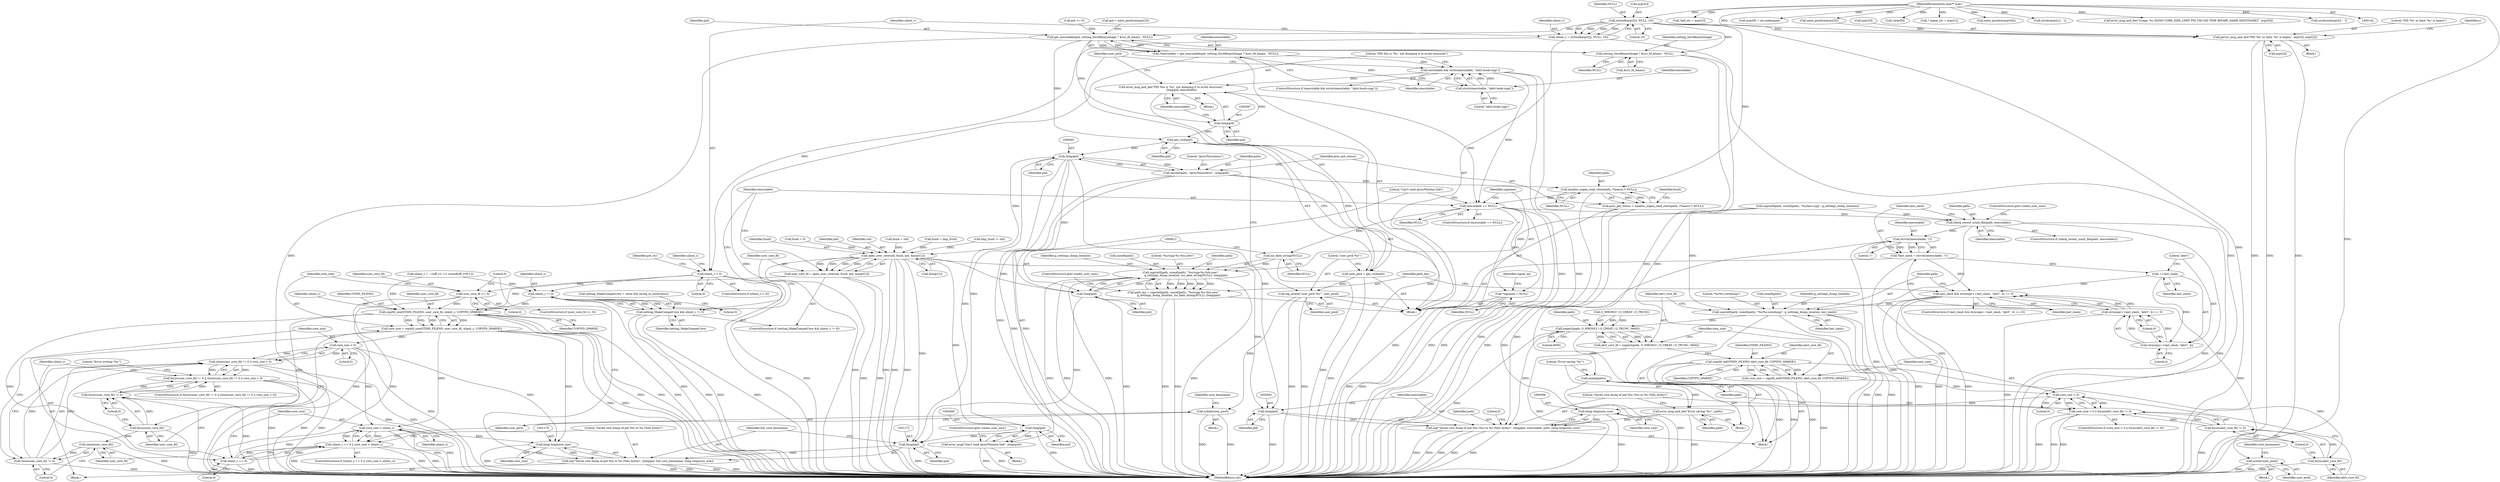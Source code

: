 digraph "0_abrt_17cb66b13997b0159b4253b3f5722db79f476d68@pointer" {
"1000270" [label="(Call,strtoull(argv[2], NULL, 10))"];
"1000144" [label="(MethodParameterIn,char** argv)"];
"1000268" [label="(Call,ulimit_c = strtoull(argv[2], NULL, 10))"];
"1000277" [label="(Call,ulimit_c < 0)"];
"1000439" [label="(Call,ulimit_c != 0)"];
"1000437" [label="(Call,setting_MakeCompatCore && ulimit_c != 0)"];
"1001125" [label="(Call,copyfd_size(STDIN_FILENO, user_core_fd, ulimit_c, COPYFD_SPARSE))"];
"1001123" [label="(Call,core_size = copyfd_size(STDIN_FILENO, user_core_fd, ulimit_c, COPYFD_SPARSE))"];
"1001141" [label="(Call,core_size < 0)"];
"1001136" [label="(Call,close(user_core_fd) != 0 || core_size < 0)"];
"1001131" [label="(Call,fsync(user_core_fd) != 0 || close(user_core_fd) != 0 || core_size < 0)"];
"1001159" [label="(Call,core_size > ulimit_c)"];
"1001155" [label="(Call,ulimit_c == 0 || core_size > ulimit_c)"];
"1001175" [label="(Call,(long long)core_size)"];
"1001169" [label="(Call,log(\"Saved core dump of pid %lu to %s (%llu bytes)\", (long)pid, full_core_basename, (long long)core_size))"];
"1001133" [label="(Call,fsync(user_core_fd))"];
"1001132" [label="(Call,fsync(user_core_fd) != 0)"];
"1001138" [label="(Call,close(user_core_fd))"];
"1001137" [label="(Call,close(user_core_fd) != 0)"];
"1001156" [label="(Call,ulimit_c == 0)"];
"1000321" [label="(Call,perror_msg_and_die(\"PID '%s' or limit '%s' is bogus\", argv[3], argv[2]))"];
"1000370" [label="(Call,get_executable(pid, setting_SaveBinaryImage ? &src_fd_binary : NULL))"];
"1000368" [label="(Call,*executable = get_executable(pid, setting_SaveBinaryImage ? &src_fd_binary : NULL))"];
"1000378" [label="(Call,executable && strstr(executable, \"/abrt-hook-ccpp\"))"];
"1000384" [label="(Call,error_msg_and_die(\"PID %lu is '%s', not dumping it to avoid recursion\",\n                        (long)pid, executable))"];
"1000453" [label="(Call,executable == NULL)"];
"1000464" [label="(Call,*signame = NULL)"];
"1000526" [label="(Call,check_recent_crash_file(path, executable))"];
"1000534" [label="(Call,strrchr(executable, '/'))"];
"1000532" [label="(Call,*last_slash = strrchr(executable, '/'))"];
"1000538" [label="(Call,last_slash && strncmp(++last_slash, \"abrt\", 4) == 0)"];
"1000548" [label="(Call,snprintf(path, sizeof(path), \"%s/%s-coredump\", g_settings_dump_location, last_slash))"];
"1000558" [label="(Call,xopen3(path, O_WRONLY | O_CREAT | O_TRUNC, 0600))"];
"1000556" [label="(Call,abrt_core_fd = xopen3(path, O_WRONLY | O_CREAT | O_TRUNC, 0600))"];
"1000569" [label="(Call,copyfd_eof(STDIN_FILENO, abrt_core_fd, COPYFD_SPARSE))"];
"1000567" [label="(Call,core_size = copyfd_eof(STDIN_FILENO, abrt_core_fd, COPYFD_SPARSE))"];
"1000575" [label="(Call,core_size < 0)"];
"1000574" [label="(Call,core_size < 0 || fsync(abrt_core_fd) != 0)"];
"1000595" [label="(Call,(long long)core_size)"];
"1000588" [label="(Call,log(\"Saved core dump of pid %lu (%s) to %s (%llu bytes)\", (long)pid, executable, path, (long long)core_size))"];
"1000579" [label="(Call,fsync(abrt_core_fd))"];
"1000578" [label="(Call,fsync(abrt_core_fd) != 0)"];
"1000583" [label="(Call,unlink(path))"];
"1000585" [label="(Call,error_msg_and_die(\"Error saving '%s'\", path))"];
"1000542" [label="(Call,++last_slash)"];
"1000541" [label="(Call,strncmp(++last_slash, \"abrt\", 4))"];
"1000540" [label="(Call,strncmp(++last_slash, \"abrt\", 4) == 0)"];
"1000609" [label="(Call,iso_date_string(NULL))"];
"1000603" [label="(Call,snprintf(path, sizeof(path), \"%s/ccpp-%s-%lu.new\",\n            g_settings_dump_location, iso_date_string(NULL), (long)pid))"];
"1000601" [label="(Call,path_len = snprintf(path, sizeof(path), \"%s/ccpp-%s-%lu.new\",\n            g_settings_dump_location, iso_date_string(NULL), (long)pid))"];
"1000380" [label="(Call,strstr(executable, \"/abrt-hook-ccpp\"))"];
"1000386" [label="(Call,(long)pid)"];
"1000392" [label="(Call,get_cwd(pid))"];
"1000390" [label="(Call,user_pwd = get_cwd(pid))"];
"1000394" [label="(Call,log_notice(\"user_pwd:'%s'\", user_pwd))"];
"1001148" [label="(Call,xchdir(user_pwd))"];
"1001163" [label="(Call,xchdir(user_pwd))"];
"1000400" [label="(Call,(long)pid)"];
"1000397" [label="(Call,sprintf(path, \"/proc/%lu/status\", (long)pid))"];
"1000405" [label="(Call,xmalloc_xopen_read_close(path, /*maxsz:*/ NULL))"];
"1000403" [label="(Call,proc_pid_status = xmalloc_xopen_read_close(path, /*maxsz:*/ NULL))"];
"1000444" [label="(Call,open_user_core(uid, fsuid, pid, &argv[1]))"];
"1000442" [label="(Call,user_core_fd = open_user_core(uid, fsuid, pid, &argv[1]))"];
"1001118" [label="(Call,user_core_fd >= 0)"];
"1000459" [label="(Call,(long)pid)"];
"1000457" [label="(Call,error_msg(\"Can't read /proc/%lu/exe link\", (long)pid))"];
"1001171" [label="(Call,(long)pid)"];
"1000590" [label="(Call,(long)pid)"];
"1000611" [label="(Call,(long)pid)"];
"1000372" [label="(Call,setting_SaveBinaryImage ? &src_fd_binary : NULL)"];
"1000519" [label="(Call,snprintf(path, sizeof(path), \"%s/last-ccpp\", g_settings_dump_location))"];
"1000326" [label="(Call,argv[2])"];
"1000382" [label="(Literal,\"/abrt-hook-ccpp\")"];
"1001159" [label="(Call,core_size > ulimit_c)"];
"1000274" [label="(Identifier,NULL)"];
"1000453" [label="(Call,executable == NULL)"];
"1000391" [label="(Identifier,user_pwd)"];
"1001158" [label="(Literal,0)"];
"1000464" [label="(Call,*signame = NULL)"];
"1001124" [label="(Identifier,core_size)"];
"1001142" [label="(Identifier,core_size)"];
"1000547" [label="(Block,)"];
"1000533" [label="(Identifier,last_slash)"];
"1000371" [label="(Identifier,pid)"];
"1000295" [label="(Call,*pid_str = argv[3])"];
"1001125" [label="(Call,copyfd_size(STDIN_FILENO, user_core_fd, ulimit_c, COPYFD_SPARSE))"];
"1000595" [label="(Call,(long long)core_size)"];
"1000402" [label="(Identifier,pid)"];
"1000590" [label="(Call,(long)pid)"];
"1000526" [label="(Call,check_recent_crash_file(path, executable))"];
"1000528" [label="(Identifier,executable)"];
"1000582" [label="(Block,)"];
"1000376" [label="(Identifier,NULL)"];
"1000573" [label="(ControlStructure,if (core_size < 0 || fsync(abrt_core_fd) != 0))"];
"1001129" [label="(Identifier,COPYFD_SPARSE)"];
"1001170" [label="(Literal,\"Saved core dump of pid %lu to %s (%llu bytes)\")"];
"1000568" [label="(Identifier,core_size)"];
"1001120" [label="(Literal,0)"];
"1000383" [label="(Block,)"];
"1000577" [label="(Literal,0)"];
"1000377" [label="(ControlStructure,if (executable && strstr(executable, \"/abrt-hook-ccpp\")))"];
"1001164" [label="(Identifier,user_pwd)"];
"1001162" [label="(Block,)"];
"1000532" [label="(Call,*last_slash = strrchr(executable, '/'))"];
"1000586" [label="(Literal,\"Error saving '%s'\")"];
"1000594" [label="(Identifier,path)"];
"1001174" [label="(Identifier,full_core_basename)"];
"1000403" [label="(Call,proc_pid_status = xmalloc_xopen_read_close(path, /*maxsz:*/ NULL))"];
"1001131" [label="(Call,fsync(user_core_fd) != 0 || close(user_core_fd) != 0 || core_size < 0)"];
"1001169" [label="(Call,log(\"Saved core dump of pid %lu to %s (%llu bytes)\", (long)pid, full_core_basename, (long long)core_size))"];
"1000271" [label="(Call,argv[2])"];
"1000601" [label="(Call,path_len = snprintf(path, sizeof(path), \"%s/ccpp-%s-%lu.new\",\n            g_settings_dump_location, iso_date_string(NULL), (long)pid))"];
"1000444" [label="(Call,open_user_core(uid, fsuid, pid, &argv[1]))"];
"1000436" [label="(ControlStructure,if (setting_MakeCompatCore && ulimit_c != 0))"];
"1000608" [label="(Identifier,g_settings_dump_location)"];
"1001179" [label="(Literal,0)"];
"1000615" [label="(ControlStructure,goto create_user_core;)"];
"1000433" [label="(Call,fsuid = tmp_fsuid)"];
"1001149" [label="(Identifier,user_pwd)"];
"1000542" [label="(Call,++last_slash)"];
"1001130" [label="(ControlStructure,if (fsync(user_core_fd) != 0 || close(user_core_fd) != 0 || core_size < 0))"];
"1001180" [label="(MethodReturn,int)"];
"1000466" [label="(Identifier,NULL)"];
"1001141" [label="(Call,core_size < 0)"];
"1000437" [label="(Call,setting_MakeCompatCore && ulimit_c != 0)"];
"1000277" [label="(Call,ulimit_c < 0)"];
"1001118" [label="(Call,user_core_fd >= 0)"];
"1001138" [label="(Call,close(user_core_fd))"];
"1000530" [label="(ControlStructure,goto create_user_core;)"];
"1000605" [label="(Call,sizeof(path))"];
"1001175" [label="(Call,(long long)core_size)"];
"1000455" [label="(Identifier,NULL)"];
"1000611" [label="(Call,(long)pid)"];
"1000454" [label="(Identifier,executable)"];
"1000583" [label="(Call,unlink(path))"];
"1000405" [label="(Call,xmalloc_xopen_read_close(path, /*maxsz:*/ NULL))"];
"1000461" [label="(Identifier,pid)"];
"1000421" [label="(Call,tmp_fsuid != uid)"];
"1000587" [label="(Identifier,path)"];
"1000144" [label="(MethodParameterIn,char** argv)"];
"1000565" [label="(Literal,0600)"];
"1000275" [label="(Literal,10)"];
"1001137" [label="(Call,close(user_core_fd) != 0)"];
"1000354" [label="(Call,argv[8] = uts.nodename)"];
"1000569" [label="(Call,copyfd_eof(STDIN_FILENO, abrt_core_fd, COPYFD_SPARSE))"];
"1000597" [label="(Identifier,core_size)"];
"1001163" [label="(Call,xchdir(user_pwd))"];
"1000603" [label="(Call,snprintf(path, sizeof(path), \"%s/ccpp-%s-%lu.new\",\n            g_settings_dump_location, iso_date_string(NULL), (long)pid))"];
"1001146" [label="(Literal,\"Error writing '%s'\")"];
"1000323" [label="(Call,argv[3])"];
"1001173" [label="(Identifier,pid)"];
"1000346" [label="(Call,!argv[8])"];
"1000536" [label="(Literal,'/')"];
"1000541" [label="(Call,strncmp(++last_slash, \"abrt\", 4))"];
"1000322" [label="(Literal,\"PID '%s' or limit '%s' is bogus\")"];
"1000389" [label="(Identifier,executable)"];
"1000575" [label="(Call,core_size < 0)"];
"1000370" [label="(Call,get_executable(pid, setting_SaveBinaryImage ? &src_fd_binary : NULL))"];
"1000581" [label="(Literal,0)"];
"1000459" [label="(Call,(long)pid)"];
"1000550" [label="(Call,sizeof(path))"];
"1000546" [label="(Literal,0)"];
"1000607" [label="(Literal,\"%s/ccpp-%s-%lu.new\")"];
"1001119" [label="(Identifier,user_core_fd)"];
"1000535" [label="(Identifier,executable)"];
"1001132" [label="(Call,fsync(user_core_fd) != 0)"];
"1001121" [label="(Block,)"];
"1000593" [label="(Identifier,executable)"];
"1000393" [label="(Identifier,pid)"];
"1000613" [label="(Identifier,pid)"];
"1000589" [label="(Literal,\"Saved core dump of pid %lu (%s) to %s (%llu bytes)\")"];
"1001166" [label="(Identifier,core_basename)"];
"1000386" [label="(Call,(long)pid)"];
"1000373" [label="(Identifier,setting_SaveBinaryImage)"];
"1001127" [label="(Identifier,user_core_fd)"];
"1000438" [label="(Identifier,setting_MakeCompatCore)"];
"1000448" [label="(Call,&argv[1])"];
"1000446" [label="(Identifier,fsuid)"];
"1000559" [label="(Identifier,path)"];
"1000268" [label="(Call,ulimit_c = strtoull(argv[2], NULL, 10))"];
"1000571" [label="(Identifier,abrt_core_fd)"];
"1000385" [label="(Literal,\"PID %lu is '%s', not dumping it to avoid recursion\")"];
"1000580" [label="(Identifier,abrt_core_fd)"];
"1000439" [label="(Call,ulimit_c != 0)"];
"1000443" [label="(Identifier,user_core_fd)"];
"1000395" [label="(Literal,\"user_pwd:'%s'\")"];
"1000279" [label="(Literal,0)"];
"1000368" [label="(Call,*executable = get_executable(pid, setting_SaveBinaryImage ? &src_fd_binary : NULL))"];
"1000392" [label="(Call,get_cwd(pid))"];
"1000332" [label="(Identifier,s)"];
"1000537" [label="(ControlStructure,if (last_slash && strncmp(++last_slash, \"abrt\", 4) == 0))"];
"1000579" [label="(Call,fsync(abrt_core_fd))"];
"1000425" [label="(Call,fsuid = 0)"];
"1001128" [label="(Identifier,ulimit_c)"];
"1000599" [label="(Literal,0)"];
"1000270" [label="(Call,strtoull(argv[2], NULL, 10))"];
"1001139" [label="(Identifier,user_core_fd)"];
"1000380" [label="(Call,strstr(executable, \"/abrt-hook-ccpp\"))"];
"1000588" [label="(Call,log(\"Saved core dump of pid %lu (%s) to %s (%llu bytes)\", (long)pid, executable, path, (long long)core_size))"];
"1000570" [label="(Identifier,STDIN_FILENO)"];
"1000578" [label="(Call,fsync(abrt_core_fd) != 0)"];
"1000585" [label="(Call,error_msg_and_die(\"Error saving '%s'\", path))"];
"1001136" [label="(Call,close(user_core_fd) != 0 || core_size < 0)"];
"1000396" [label="(Identifier,user_pwd)"];
"1000276" [label="(ControlStructure,if (ulimit_c < 0))"];
"1000379" [label="(Identifier,executable)"];
"1000407" [label="(Identifier,NULL)"];
"1000320" [label="(Block,)"];
"1000548" [label="(Call,snprintf(path, sizeof(path), \"%s/%s-coredump\", g_settings_dump_location, last_slash))"];
"1000257" [label="(Call,* signal_str = argv[1])"];
"1001134" [label="(Identifier,user_core_fd)"];
"1000457" [label="(Call,error_msg(\"Can't read /proc/%lu/exe link\", (long)pid))"];
"1000406" [label="(Identifier,path)"];
"1001148" [label="(Call,xchdir(user_pwd))"];
"1000400" [label="(Call,(long)pid)"];
"1001171" [label="(Call,(long)pid)"];
"1000310" [label="(Call,xatoi_positive(argv[4]))"];
"1001160" [label="(Identifier,core_size)"];
"1000317" [label="(Call,pid <= 0)"];
"1000442" [label="(Call,user_core_fd = open_user_core(uid, fsuid, pid, &argv[1]))"];
"1000576" [label="(Identifier,core_size)"];
"1000609" [label="(Call,iso_date_string(NULL))"];
"1000177" [label="(Call,strchr(argv[1], ' '))"];
"1000574" [label="(Call,core_size < 0 || fsync(abrt_core_fd) != 0)"];
"1000296" [label="(Identifier,pid_str)"];
"1000584" [label="(Identifier,path)"];
"1000397" [label="(Call,sprintf(path, \"/proc/%lu/status\", (long)pid))"];
"1000171" [label="(Call,error_msg_and_die(\"Usage: %s SIGNO CORE_SIZE_LIMIT PID UID GID TIME BINARY_NAME [HOSTNAME]\", argv[0]))"];
"1000462" [label="(ControlStructure,goto create_user_core;)"];
"1000549" [label="(Identifier,path)"];
"1001133" [label="(Call,fsync(user_core_fd))"];
"1000468" [label="(Identifier,signal_no)"];
"1000399" [label="(Literal,\"/proc/%lu/status\")"];
"1001161" [label="(Identifier,ulimit_c)"];
"1000452" [label="(ControlStructure,if (executable == NULL))"];
"1000556" [label="(Call,abrt_core_fd = xopen3(path, O_WRONLY | O_CREAT | O_TRUNC, 0600))"];
"1001155" [label="(Call,ulimit_c == 0 || core_size > ulimit_c)"];
"1001177" [label="(Identifier,core_size)"];
"1001144" [label="(Block,)"];
"1001140" [label="(Literal,0)"];
"1000456" [label="(Block,)"];
"1000558" [label="(Call,xopen3(path, O_WRONLY | O_CREAT | O_TRUNC, 0600))"];
"1001154" [label="(ControlStructure,if (ulimit_c == 0 || core_size > ulimit_c))"];
"1000539" [label="(Identifier,last_slash)"];
"1000394" [label="(Call,log_notice(\"user_pwd:'%s'\", user_pwd))"];
"1000410" [label="(Identifier,fsuid)"];
"1000145" [label="(Block,)"];
"1000465" [label="(Identifier,signame)"];
"1001135" [label="(Literal,0)"];
"1000223" [label="(Call,setting_MakeCompatCore = value && string_to_bool(value))"];
"1000303" [label="(Call,xatoi_positive(argv[3]))"];
"1000278" [label="(Identifier,ulimit_c)"];
"1000602" [label="(Identifier,path_len)"];
"1001156" [label="(Call,ulimit_c == 0)"];
"1000557" [label="(Identifier,abrt_core_fd)"];
"1000545" [label="(Literal,4)"];
"1000525" [label="(ControlStructure,if (check_recent_crash_file(path, executable)))"];
"1000554" [label="(Identifier,last_slash)"];
"1000604" [label="(Identifier,path)"];
"1000196" [label="(Call,strchrnul(argv[i], ' '))"];
"1000447" [label="(Identifier,pid)"];
"1000560" [label="(Call,O_WRONLY | O_CREAT | O_TRUNC)"];
"1001117" [label="(ControlStructure,if (user_core_fd >= 0))"];
"1000369" [label="(Identifier,executable)"];
"1000440" [label="(Identifier,ulimit_c)"];
"1000534" [label="(Call,strrchr(executable, '/'))"];
"1000527" [label="(Identifier,path)"];
"1000553" [label="(Identifier,g_settings_dump_location)"];
"1000388" [label="(Identifier,pid)"];
"1000552" [label="(Literal,\"%s/%s-coredump\")"];
"1001143" [label="(Literal,0)"];
"1000441" [label="(Literal,0)"];
"1000281" [label="(Call,ulimit_c = ~((off_t)1 << (sizeof(off_t)*8-1)))"];
"1000301" [label="(Call,pid = xatoi_positive(argv[3]))"];
"1000390" [label="(Call,user_pwd = get_cwd(pid))"];
"1000540" [label="(Call,strncmp(++last_slash, \"abrt\", 4) == 0)"];
"1000398" [label="(Identifier,path)"];
"1000269" [label="(Identifier,ulimit_c)"];
"1000610" [label="(Identifier,NULL)"];
"1000282" [label="(Identifier,ulimit_c)"];
"1001151" [label="(Identifier,core_basename)"];
"1000544" [label="(Literal,\"abrt\")"];
"1000592" [label="(Identifier,pid)"];
"1000378" [label="(Call,executable && strstr(executable, \"/abrt-hook-ccpp\"))"];
"1000372" [label="(Call,setting_SaveBinaryImage ? &src_fd_binary : NULL)"];
"1000458" [label="(Literal,\"Can't read /proc/%lu/exe link\")"];
"1000538" [label="(Call,last_slash && strncmp(++last_slash, \"abrt\", 4) == 0)"];
"1000543" [label="(Identifier,last_slash)"];
"1000321" [label="(Call,perror_msg_and_die(\"PID '%s' or limit '%s' is bogus\", argv[3], argv[2]))"];
"1000381" [label="(Identifier,executable)"];
"1000384" [label="(Call,error_msg_and_die(\"PID %lu is '%s', not dumping it to avoid recursion\",\n                        (long)pid, executable))"];
"1000404" [label="(Identifier,proc_pid_status)"];
"1000445" [label="(Identifier,uid)"];
"1000572" [label="(Identifier,COPYFD_SPARSE)"];
"1000567" [label="(Call,core_size = copyfd_eof(STDIN_FILENO, abrt_core_fd, COPYFD_SPARSE))"];
"1001123" [label="(Call,core_size = copyfd_size(STDIN_FILENO, user_core_fd, ulimit_c, COPYFD_SPARSE))"];
"1001157" [label="(Identifier,ulimit_c)"];
"1001126" [label="(Identifier,STDIN_FILENO)"];
"1000409" [label="(Call,fsuid = uid)"];
"1000374" [label="(Call,&src_fd_binary)"];
"1000270" -> "1000268"  [label="AST: "];
"1000270" -> "1000275"  [label="CFG: "];
"1000271" -> "1000270"  [label="AST: "];
"1000274" -> "1000270"  [label="AST: "];
"1000275" -> "1000270"  [label="AST: "];
"1000268" -> "1000270"  [label="CFG: "];
"1000270" -> "1001180"  [label="DDG: "];
"1000270" -> "1000268"  [label="DDG: "];
"1000270" -> "1000268"  [label="DDG: "];
"1000270" -> "1000268"  [label="DDG: "];
"1000144" -> "1000270"  [label="DDG: "];
"1000270" -> "1000321"  [label="DDG: "];
"1000270" -> "1000370"  [label="DDG: "];
"1000270" -> "1000372"  [label="DDG: "];
"1000270" -> "1000405"  [label="DDG: "];
"1000144" -> "1000142"  [label="AST: "];
"1000144" -> "1001180"  [label="DDG: "];
"1000144" -> "1000171"  [label="DDG: "];
"1000144" -> "1000177"  [label="DDG: "];
"1000144" -> "1000196"  [label="DDG: "];
"1000144" -> "1000257"  [label="DDG: "];
"1000144" -> "1000295"  [label="DDG: "];
"1000144" -> "1000303"  [label="DDG: "];
"1000144" -> "1000310"  [label="DDG: "];
"1000144" -> "1000321"  [label="DDG: "];
"1000144" -> "1000346"  [label="DDG: "];
"1000144" -> "1000354"  [label="DDG: "];
"1000268" -> "1000145"  [label="AST: "];
"1000269" -> "1000268"  [label="AST: "];
"1000278" -> "1000268"  [label="CFG: "];
"1000268" -> "1001180"  [label="DDG: "];
"1000268" -> "1000277"  [label="DDG: "];
"1000277" -> "1000276"  [label="AST: "];
"1000277" -> "1000279"  [label="CFG: "];
"1000278" -> "1000277"  [label="AST: "];
"1000279" -> "1000277"  [label="AST: "];
"1000282" -> "1000277"  [label="CFG: "];
"1000296" -> "1000277"  [label="CFG: "];
"1000277" -> "1001180"  [label="DDG: "];
"1000277" -> "1001180"  [label="DDG: "];
"1000277" -> "1000439"  [label="DDG: "];
"1000277" -> "1001125"  [label="DDG: "];
"1000439" -> "1000437"  [label="AST: "];
"1000439" -> "1000441"  [label="CFG: "];
"1000440" -> "1000439"  [label="AST: "];
"1000441" -> "1000439"  [label="AST: "];
"1000437" -> "1000439"  [label="CFG: "];
"1000439" -> "1001180"  [label="DDG: "];
"1000439" -> "1000437"  [label="DDG: "];
"1000439" -> "1000437"  [label="DDG: "];
"1000281" -> "1000439"  [label="DDG: "];
"1000439" -> "1001125"  [label="DDG: "];
"1000437" -> "1000436"  [label="AST: "];
"1000437" -> "1000438"  [label="CFG: "];
"1000438" -> "1000437"  [label="AST: "];
"1000443" -> "1000437"  [label="CFG: "];
"1000454" -> "1000437"  [label="CFG: "];
"1000437" -> "1001180"  [label="DDG: "];
"1000437" -> "1001180"  [label="DDG: "];
"1000437" -> "1001180"  [label="DDG: "];
"1000223" -> "1000437"  [label="DDG: "];
"1001125" -> "1001123"  [label="AST: "];
"1001125" -> "1001129"  [label="CFG: "];
"1001126" -> "1001125"  [label="AST: "];
"1001127" -> "1001125"  [label="AST: "];
"1001128" -> "1001125"  [label="AST: "];
"1001129" -> "1001125"  [label="AST: "];
"1001123" -> "1001125"  [label="CFG: "];
"1001125" -> "1001180"  [label="DDG: "];
"1001125" -> "1001180"  [label="DDG: "];
"1001125" -> "1001180"  [label="DDG: "];
"1001125" -> "1001123"  [label="DDG: "];
"1001125" -> "1001123"  [label="DDG: "];
"1001125" -> "1001123"  [label="DDG: "];
"1001125" -> "1001123"  [label="DDG: "];
"1001118" -> "1001125"  [label="DDG: "];
"1000281" -> "1001125"  [label="DDG: "];
"1001125" -> "1001133"  [label="DDG: "];
"1001125" -> "1001156"  [label="DDG: "];
"1001123" -> "1001121"  [label="AST: "];
"1001124" -> "1001123"  [label="AST: "];
"1001134" -> "1001123"  [label="CFG: "];
"1001123" -> "1001180"  [label="DDG: "];
"1001123" -> "1001180"  [label="DDG: "];
"1001123" -> "1001141"  [label="DDG: "];
"1001123" -> "1001159"  [label="DDG: "];
"1001123" -> "1001175"  [label="DDG: "];
"1001141" -> "1001136"  [label="AST: "];
"1001141" -> "1001143"  [label="CFG: "];
"1001142" -> "1001141"  [label="AST: "];
"1001143" -> "1001141"  [label="AST: "];
"1001136" -> "1001141"  [label="CFG: "];
"1001141" -> "1001180"  [label="DDG: "];
"1001141" -> "1001136"  [label="DDG: "];
"1001141" -> "1001136"  [label="DDG: "];
"1001141" -> "1001159"  [label="DDG: "];
"1001141" -> "1001175"  [label="DDG: "];
"1001136" -> "1001131"  [label="AST: "];
"1001136" -> "1001137"  [label="CFG: "];
"1001137" -> "1001136"  [label="AST: "];
"1001131" -> "1001136"  [label="CFG: "];
"1001136" -> "1001180"  [label="DDG: "];
"1001136" -> "1001180"  [label="DDG: "];
"1001136" -> "1001131"  [label="DDG: "];
"1001136" -> "1001131"  [label="DDG: "];
"1001137" -> "1001136"  [label="DDG: "];
"1001137" -> "1001136"  [label="DDG: "];
"1001131" -> "1001130"  [label="AST: "];
"1001131" -> "1001132"  [label="CFG: "];
"1001132" -> "1001131"  [label="AST: "];
"1001146" -> "1001131"  [label="CFG: "];
"1001157" -> "1001131"  [label="CFG: "];
"1001131" -> "1001180"  [label="DDG: "];
"1001131" -> "1001180"  [label="DDG: "];
"1001131" -> "1001180"  [label="DDG: "];
"1001132" -> "1001131"  [label="DDG: "];
"1001132" -> "1001131"  [label="DDG: "];
"1001159" -> "1001155"  [label="AST: "];
"1001159" -> "1001161"  [label="CFG: "];
"1001160" -> "1001159"  [label="AST: "];
"1001161" -> "1001159"  [label="AST: "];
"1001155" -> "1001159"  [label="CFG: "];
"1001159" -> "1001180"  [label="DDG: "];
"1001159" -> "1001180"  [label="DDG: "];
"1001159" -> "1001155"  [label="DDG: "];
"1001159" -> "1001155"  [label="DDG: "];
"1001156" -> "1001159"  [label="DDG: "];
"1001159" -> "1001175"  [label="DDG: "];
"1001155" -> "1001154"  [label="AST: "];
"1001155" -> "1001156"  [label="CFG: "];
"1001156" -> "1001155"  [label="AST: "];
"1001164" -> "1001155"  [label="CFG: "];
"1001170" -> "1001155"  [label="CFG: "];
"1001155" -> "1001180"  [label="DDG: "];
"1001155" -> "1001180"  [label="DDG: "];
"1001155" -> "1001180"  [label="DDG: "];
"1001156" -> "1001155"  [label="DDG: "];
"1001156" -> "1001155"  [label="DDG: "];
"1001175" -> "1001169"  [label="AST: "];
"1001175" -> "1001177"  [label="CFG: "];
"1001176" -> "1001175"  [label="AST: "];
"1001177" -> "1001175"  [label="AST: "];
"1001169" -> "1001175"  [label="CFG: "];
"1001175" -> "1001180"  [label="DDG: "];
"1001175" -> "1001169"  [label="DDG: "];
"1001169" -> "1001121"  [label="AST: "];
"1001170" -> "1001169"  [label="AST: "];
"1001171" -> "1001169"  [label="AST: "];
"1001174" -> "1001169"  [label="AST: "];
"1001179" -> "1001169"  [label="CFG: "];
"1001169" -> "1001180"  [label="DDG: "];
"1001169" -> "1001180"  [label="DDG: "];
"1001169" -> "1001180"  [label="DDG: "];
"1001169" -> "1001180"  [label="DDG: "];
"1001171" -> "1001169"  [label="DDG: "];
"1001133" -> "1001132"  [label="AST: "];
"1001133" -> "1001134"  [label="CFG: "];
"1001134" -> "1001133"  [label="AST: "];
"1001135" -> "1001133"  [label="CFG: "];
"1001133" -> "1001180"  [label="DDG: "];
"1001133" -> "1001132"  [label="DDG: "];
"1001133" -> "1001138"  [label="DDG: "];
"1001132" -> "1001135"  [label="CFG: "];
"1001135" -> "1001132"  [label="AST: "];
"1001139" -> "1001132"  [label="CFG: "];
"1001132" -> "1001180"  [label="DDG: "];
"1001138" -> "1001137"  [label="AST: "];
"1001138" -> "1001139"  [label="CFG: "];
"1001139" -> "1001138"  [label="AST: "];
"1001140" -> "1001138"  [label="CFG: "];
"1001138" -> "1001180"  [label="DDG: "];
"1001138" -> "1001137"  [label="DDG: "];
"1001137" -> "1001140"  [label="CFG: "];
"1001140" -> "1001137"  [label="AST: "];
"1001142" -> "1001137"  [label="CFG: "];
"1001137" -> "1001180"  [label="DDG: "];
"1001156" -> "1001158"  [label="CFG: "];
"1001157" -> "1001156"  [label="AST: "];
"1001158" -> "1001156"  [label="AST: "];
"1001160" -> "1001156"  [label="CFG: "];
"1001156" -> "1001180"  [label="DDG: "];
"1000321" -> "1000320"  [label="AST: "];
"1000321" -> "1000326"  [label="CFG: "];
"1000322" -> "1000321"  [label="AST: "];
"1000323" -> "1000321"  [label="AST: "];
"1000326" -> "1000321"  [label="AST: "];
"1000332" -> "1000321"  [label="CFG: "];
"1000321" -> "1001180"  [label="DDG: "];
"1000321" -> "1001180"  [label="DDG: "];
"1000321" -> "1001180"  [label="DDG: "];
"1000303" -> "1000321"  [label="DDG: "];
"1000370" -> "1000368"  [label="AST: "];
"1000370" -> "1000372"  [label="CFG: "];
"1000371" -> "1000370"  [label="AST: "];
"1000372" -> "1000370"  [label="AST: "];
"1000368" -> "1000370"  [label="CFG: "];
"1000370" -> "1001180"  [label="DDG: "];
"1000370" -> "1000368"  [label="DDG: "];
"1000370" -> "1000368"  [label="DDG: "];
"1000317" -> "1000370"  [label="DDG: "];
"1000301" -> "1000370"  [label="DDG: "];
"1000370" -> "1000386"  [label="DDG: "];
"1000370" -> "1000392"  [label="DDG: "];
"1000368" -> "1000145"  [label="AST: "];
"1000369" -> "1000368"  [label="AST: "];
"1000379" -> "1000368"  [label="CFG: "];
"1000368" -> "1001180"  [label="DDG: "];
"1000368" -> "1000378"  [label="DDG: "];
"1000368" -> "1000380"  [label="DDG: "];
"1000378" -> "1000377"  [label="AST: "];
"1000378" -> "1000379"  [label="CFG: "];
"1000378" -> "1000380"  [label="CFG: "];
"1000379" -> "1000378"  [label="AST: "];
"1000380" -> "1000378"  [label="AST: "];
"1000385" -> "1000378"  [label="CFG: "];
"1000391" -> "1000378"  [label="CFG: "];
"1000378" -> "1001180"  [label="DDG: "];
"1000378" -> "1001180"  [label="DDG: "];
"1000380" -> "1000378"  [label="DDG: "];
"1000380" -> "1000378"  [label="DDG: "];
"1000378" -> "1000384"  [label="DDG: "];
"1000378" -> "1000453"  [label="DDG: "];
"1000384" -> "1000383"  [label="AST: "];
"1000384" -> "1000389"  [label="CFG: "];
"1000385" -> "1000384"  [label="AST: "];
"1000386" -> "1000384"  [label="AST: "];
"1000389" -> "1000384"  [label="AST: "];
"1000391" -> "1000384"  [label="CFG: "];
"1000384" -> "1001180"  [label="DDG: "];
"1000386" -> "1000384"  [label="DDG: "];
"1000384" -> "1000453"  [label="DDG: "];
"1000453" -> "1000452"  [label="AST: "];
"1000453" -> "1000455"  [label="CFG: "];
"1000454" -> "1000453"  [label="AST: "];
"1000455" -> "1000453"  [label="AST: "];
"1000458" -> "1000453"  [label="CFG: "];
"1000465" -> "1000453"  [label="CFG: "];
"1000453" -> "1001180"  [label="DDG: "];
"1000453" -> "1001180"  [label="DDG: "];
"1000453" -> "1001180"  [label="DDG: "];
"1000405" -> "1000453"  [label="DDG: "];
"1000453" -> "1000464"  [label="DDG: "];
"1000453" -> "1000526"  [label="DDG: "];
"1000453" -> "1000609"  [label="DDG: "];
"1000464" -> "1000145"  [label="AST: "];
"1000464" -> "1000466"  [label="CFG: "];
"1000465" -> "1000464"  [label="AST: "];
"1000466" -> "1000464"  [label="AST: "];
"1000468" -> "1000464"  [label="CFG: "];
"1000464" -> "1001180"  [label="DDG: "];
"1000464" -> "1001180"  [label="DDG: "];
"1000526" -> "1000525"  [label="AST: "];
"1000526" -> "1000528"  [label="CFG: "];
"1000527" -> "1000526"  [label="AST: "];
"1000528" -> "1000526"  [label="AST: "];
"1000530" -> "1000526"  [label="CFG: "];
"1000533" -> "1000526"  [label="CFG: "];
"1000526" -> "1001180"  [label="DDG: "];
"1000526" -> "1001180"  [label="DDG: "];
"1000526" -> "1001180"  [label="DDG: "];
"1000519" -> "1000526"  [label="DDG: "];
"1000526" -> "1000534"  [label="DDG: "];
"1000534" -> "1000532"  [label="AST: "];
"1000534" -> "1000536"  [label="CFG: "];
"1000535" -> "1000534"  [label="AST: "];
"1000536" -> "1000534"  [label="AST: "];
"1000532" -> "1000534"  [label="CFG: "];
"1000534" -> "1001180"  [label="DDG: "];
"1000534" -> "1000532"  [label="DDG: "];
"1000534" -> "1000532"  [label="DDG: "];
"1000534" -> "1000588"  [label="DDG: "];
"1000532" -> "1000145"  [label="AST: "];
"1000533" -> "1000532"  [label="AST: "];
"1000539" -> "1000532"  [label="CFG: "];
"1000532" -> "1001180"  [label="DDG: "];
"1000532" -> "1000538"  [label="DDG: "];
"1000532" -> "1000542"  [label="DDG: "];
"1000538" -> "1000537"  [label="AST: "];
"1000538" -> "1000539"  [label="CFG: "];
"1000538" -> "1000540"  [label="CFG: "];
"1000539" -> "1000538"  [label="AST: "];
"1000540" -> "1000538"  [label="AST: "];
"1000549" -> "1000538"  [label="CFG: "];
"1000602" -> "1000538"  [label="CFG: "];
"1000538" -> "1001180"  [label="DDG: "];
"1000538" -> "1001180"  [label="DDG: "];
"1000538" -> "1001180"  [label="DDG: "];
"1000542" -> "1000538"  [label="DDG: "];
"1000540" -> "1000538"  [label="DDG: "];
"1000540" -> "1000538"  [label="DDG: "];
"1000538" -> "1000548"  [label="DDG: "];
"1000548" -> "1000547"  [label="AST: "];
"1000548" -> "1000554"  [label="CFG: "];
"1000549" -> "1000548"  [label="AST: "];
"1000550" -> "1000548"  [label="AST: "];
"1000552" -> "1000548"  [label="AST: "];
"1000553" -> "1000548"  [label="AST: "];
"1000554" -> "1000548"  [label="AST: "];
"1000557" -> "1000548"  [label="CFG: "];
"1000548" -> "1001180"  [label="DDG: "];
"1000548" -> "1001180"  [label="DDG: "];
"1000548" -> "1001180"  [label="DDG: "];
"1000519" -> "1000548"  [label="DDG: "];
"1000548" -> "1000558"  [label="DDG: "];
"1000558" -> "1000556"  [label="AST: "];
"1000558" -> "1000565"  [label="CFG: "];
"1000559" -> "1000558"  [label="AST: "];
"1000560" -> "1000558"  [label="AST: "];
"1000565" -> "1000558"  [label="AST: "];
"1000556" -> "1000558"  [label="CFG: "];
"1000558" -> "1001180"  [label="DDG: "];
"1000558" -> "1000556"  [label="DDG: "];
"1000558" -> "1000556"  [label="DDG: "];
"1000558" -> "1000556"  [label="DDG: "];
"1000560" -> "1000558"  [label="DDG: "];
"1000560" -> "1000558"  [label="DDG: "];
"1000558" -> "1000583"  [label="DDG: "];
"1000558" -> "1000588"  [label="DDG: "];
"1000556" -> "1000547"  [label="AST: "];
"1000557" -> "1000556"  [label="AST: "];
"1000568" -> "1000556"  [label="CFG: "];
"1000556" -> "1001180"  [label="DDG: "];
"1000556" -> "1000569"  [label="DDG: "];
"1000569" -> "1000567"  [label="AST: "];
"1000569" -> "1000572"  [label="CFG: "];
"1000570" -> "1000569"  [label="AST: "];
"1000571" -> "1000569"  [label="AST: "];
"1000572" -> "1000569"  [label="AST: "];
"1000567" -> "1000569"  [label="CFG: "];
"1000569" -> "1001180"  [label="DDG: "];
"1000569" -> "1001180"  [label="DDG: "];
"1000569" -> "1001180"  [label="DDG: "];
"1000569" -> "1000567"  [label="DDG: "];
"1000569" -> "1000567"  [label="DDG: "];
"1000569" -> "1000567"  [label="DDG: "];
"1000569" -> "1000579"  [label="DDG: "];
"1000567" -> "1000547"  [label="AST: "];
"1000568" -> "1000567"  [label="AST: "];
"1000576" -> "1000567"  [label="CFG: "];
"1000567" -> "1001180"  [label="DDG: "];
"1000567" -> "1000575"  [label="DDG: "];
"1000575" -> "1000574"  [label="AST: "];
"1000575" -> "1000577"  [label="CFG: "];
"1000576" -> "1000575"  [label="AST: "];
"1000577" -> "1000575"  [label="AST: "];
"1000580" -> "1000575"  [label="CFG: "];
"1000574" -> "1000575"  [label="CFG: "];
"1000575" -> "1000574"  [label="DDG: "];
"1000575" -> "1000574"  [label="DDG: "];
"1000575" -> "1000595"  [label="DDG: "];
"1000574" -> "1000573"  [label="AST: "];
"1000574" -> "1000578"  [label="CFG: "];
"1000578" -> "1000574"  [label="AST: "];
"1000584" -> "1000574"  [label="CFG: "];
"1000589" -> "1000574"  [label="CFG: "];
"1000574" -> "1001180"  [label="DDG: "];
"1000574" -> "1001180"  [label="DDG: "];
"1000574" -> "1001180"  [label="DDG: "];
"1000578" -> "1000574"  [label="DDG: "];
"1000578" -> "1000574"  [label="DDG: "];
"1000595" -> "1000588"  [label="AST: "];
"1000595" -> "1000597"  [label="CFG: "];
"1000596" -> "1000595"  [label="AST: "];
"1000597" -> "1000595"  [label="AST: "];
"1000588" -> "1000595"  [label="CFG: "];
"1000595" -> "1001180"  [label="DDG: "];
"1000595" -> "1000588"  [label="DDG: "];
"1000588" -> "1000547"  [label="AST: "];
"1000589" -> "1000588"  [label="AST: "];
"1000590" -> "1000588"  [label="AST: "];
"1000593" -> "1000588"  [label="AST: "];
"1000594" -> "1000588"  [label="AST: "];
"1000599" -> "1000588"  [label="CFG: "];
"1000588" -> "1001180"  [label="DDG: "];
"1000588" -> "1001180"  [label="DDG: "];
"1000588" -> "1001180"  [label="DDG: "];
"1000588" -> "1001180"  [label="DDG: "];
"1000588" -> "1001180"  [label="DDG: "];
"1000590" -> "1000588"  [label="DDG: "];
"1000585" -> "1000588"  [label="DDG: "];
"1000579" -> "1000578"  [label="AST: "];
"1000579" -> "1000580"  [label="CFG: "];
"1000580" -> "1000579"  [label="AST: "];
"1000581" -> "1000579"  [label="CFG: "];
"1000579" -> "1001180"  [label="DDG: "];
"1000579" -> "1000578"  [label="DDG: "];
"1000578" -> "1000581"  [label="CFG: "];
"1000581" -> "1000578"  [label="AST: "];
"1000578" -> "1001180"  [label="DDG: "];
"1000583" -> "1000582"  [label="AST: "];
"1000583" -> "1000584"  [label="CFG: "];
"1000584" -> "1000583"  [label="AST: "];
"1000586" -> "1000583"  [label="CFG: "];
"1000583" -> "1001180"  [label="DDG: "];
"1000583" -> "1000585"  [label="DDG: "];
"1000585" -> "1000582"  [label="AST: "];
"1000585" -> "1000587"  [label="CFG: "];
"1000586" -> "1000585"  [label="AST: "];
"1000587" -> "1000585"  [label="AST: "];
"1000589" -> "1000585"  [label="CFG: "];
"1000585" -> "1001180"  [label="DDG: "];
"1000542" -> "1000541"  [label="AST: "];
"1000542" -> "1000543"  [label="CFG: "];
"1000543" -> "1000542"  [label="AST: "];
"1000544" -> "1000542"  [label="CFG: "];
"1000542" -> "1000541"  [label="DDG: "];
"1000541" -> "1000540"  [label="AST: "];
"1000541" -> "1000545"  [label="CFG: "];
"1000544" -> "1000541"  [label="AST: "];
"1000545" -> "1000541"  [label="AST: "];
"1000546" -> "1000541"  [label="CFG: "];
"1000541" -> "1000540"  [label="DDG: "];
"1000541" -> "1000540"  [label="DDG: "];
"1000540" -> "1000546"  [label="CFG: "];
"1000546" -> "1000540"  [label="AST: "];
"1000540" -> "1001180"  [label="DDG: "];
"1000609" -> "1000603"  [label="AST: "];
"1000609" -> "1000610"  [label="CFG: "];
"1000610" -> "1000609"  [label="AST: "];
"1000612" -> "1000609"  [label="CFG: "];
"1000609" -> "1001180"  [label="DDG: "];
"1000609" -> "1000603"  [label="DDG: "];
"1000603" -> "1000601"  [label="AST: "];
"1000603" -> "1000611"  [label="CFG: "];
"1000604" -> "1000603"  [label="AST: "];
"1000605" -> "1000603"  [label="AST: "];
"1000607" -> "1000603"  [label="AST: "];
"1000608" -> "1000603"  [label="AST: "];
"1000611" -> "1000603"  [label="AST: "];
"1000601" -> "1000603"  [label="CFG: "];
"1000603" -> "1001180"  [label="DDG: "];
"1000603" -> "1001180"  [label="DDG: "];
"1000603" -> "1001180"  [label="DDG: "];
"1000603" -> "1001180"  [label="DDG: "];
"1000603" -> "1000601"  [label="DDG: "];
"1000603" -> "1000601"  [label="DDG: "];
"1000603" -> "1000601"  [label="DDG: "];
"1000603" -> "1000601"  [label="DDG: "];
"1000603" -> "1000601"  [label="DDG: "];
"1000519" -> "1000603"  [label="DDG: "];
"1000611" -> "1000603"  [label="DDG: "];
"1000601" -> "1000145"  [label="AST: "];
"1000602" -> "1000601"  [label="AST: "];
"1000615" -> "1000601"  [label="CFG: "];
"1000601" -> "1001180"  [label="DDG: "];
"1000601" -> "1001180"  [label="DDG: "];
"1000380" -> "1000382"  [label="CFG: "];
"1000381" -> "1000380"  [label="AST: "];
"1000382" -> "1000380"  [label="AST: "];
"1000386" -> "1000388"  [label="CFG: "];
"1000387" -> "1000386"  [label="AST: "];
"1000388" -> "1000386"  [label="AST: "];
"1000389" -> "1000386"  [label="CFG: "];
"1000386" -> "1000392"  [label="DDG: "];
"1000392" -> "1000390"  [label="AST: "];
"1000392" -> "1000393"  [label="CFG: "];
"1000393" -> "1000392"  [label="AST: "];
"1000390" -> "1000392"  [label="CFG: "];
"1000392" -> "1000390"  [label="DDG: "];
"1000392" -> "1000400"  [label="DDG: "];
"1000390" -> "1000145"  [label="AST: "];
"1000391" -> "1000390"  [label="AST: "];
"1000395" -> "1000390"  [label="CFG: "];
"1000390" -> "1001180"  [label="DDG: "];
"1000390" -> "1000394"  [label="DDG: "];
"1000394" -> "1000145"  [label="AST: "];
"1000394" -> "1000396"  [label="CFG: "];
"1000395" -> "1000394"  [label="AST: "];
"1000396" -> "1000394"  [label="AST: "];
"1000398" -> "1000394"  [label="CFG: "];
"1000394" -> "1001180"  [label="DDG: "];
"1000394" -> "1001180"  [label="DDG: "];
"1000394" -> "1001148"  [label="DDG: "];
"1000394" -> "1001163"  [label="DDG: "];
"1001148" -> "1001144"  [label="AST: "];
"1001148" -> "1001149"  [label="CFG: "];
"1001149" -> "1001148"  [label="AST: "];
"1001151" -> "1001148"  [label="CFG: "];
"1001148" -> "1001180"  [label="DDG: "];
"1001148" -> "1001180"  [label="DDG: "];
"1001163" -> "1001162"  [label="AST: "];
"1001163" -> "1001164"  [label="CFG: "];
"1001164" -> "1001163"  [label="AST: "];
"1001166" -> "1001163"  [label="CFG: "];
"1001163" -> "1001180"  [label="DDG: "];
"1001163" -> "1001180"  [label="DDG: "];
"1000400" -> "1000397"  [label="AST: "];
"1000400" -> "1000402"  [label="CFG: "];
"1000401" -> "1000400"  [label="AST: "];
"1000402" -> "1000400"  [label="AST: "];
"1000397" -> "1000400"  [label="CFG: "];
"1000400" -> "1001180"  [label="DDG: "];
"1000400" -> "1000397"  [label="DDG: "];
"1000400" -> "1000444"  [label="DDG: "];
"1000400" -> "1000459"  [label="DDG: "];
"1000400" -> "1000590"  [label="DDG: "];
"1000400" -> "1000611"  [label="DDG: "];
"1000400" -> "1001171"  [label="DDG: "];
"1000397" -> "1000145"  [label="AST: "];
"1000398" -> "1000397"  [label="AST: "];
"1000399" -> "1000397"  [label="AST: "];
"1000404" -> "1000397"  [label="CFG: "];
"1000397" -> "1001180"  [label="DDG: "];
"1000397" -> "1001180"  [label="DDG: "];
"1000397" -> "1000405"  [label="DDG: "];
"1000405" -> "1000403"  [label="AST: "];
"1000405" -> "1000407"  [label="CFG: "];
"1000406" -> "1000405"  [label="AST: "];
"1000407" -> "1000405"  [label="AST: "];
"1000403" -> "1000405"  [label="CFG: "];
"1000405" -> "1001180"  [label="DDG: "];
"1000405" -> "1000403"  [label="DDG: "];
"1000405" -> "1000403"  [label="DDG: "];
"1000403" -> "1000145"  [label="AST: "];
"1000404" -> "1000403"  [label="AST: "];
"1000410" -> "1000403"  [label="CFG: "];
"1000403" -> "1001180"  [label="DDG: "];
"1000403" -> "1001180"  [label="DDG: "];
"1000444" -> "1000442"  [label="AST: "];
"1000444" -> "1000448"  [label="CFG: "];
"1000445" -> "1000444"  [label="AST: "];
"1000446" -> "1000444"  [label="AST: "];
"1000447" -> "1000444"  [label="AST: "];
"1000448" -> "1000444"  [label="AST: "];
"1000442" -> "1000444"  [label="CFG: "];
"1000444" -> "1001180"  [label="DDG: "];
"1000444" -> "1001180"  [label="DDG: "];
"1000444" -> "1001180"  [label="DDG: "];
"1000444" -> "1001180"  [label="DDG: "];
"1000444" -> "1000442"  [label="DDG: "];
"1000444" -> "1000442"  [label="DDG: "];
"1000444" -> "1000442"  [label="DDG: "];
"1000444" -> "1000442"  [label="DDG: "];
"1000421" -> "1000444"  [label="DDG: "];
"1000433" -> "1000444"  [label="DDG: "];
"1000425" -> "1000444"  [label="DDG: "];
"1000409" -> "1000444"  [label="DDG: "];
"1000444" -> "1000459"  [label="DDG: "];
"1000444" -> "1000590"  [label="DDG: "];
"1000444" -> "1000611"  [label="DDG: "];
"1000444" -> "1001171"  [label="DDG: "];
"1000442" -> "1000436"  [label="AST: "];
"1000443" -> "1000442"  [label="AST: "];
"1000454" -> "1000442"  [label="CFG: "];
"1000442" -> "1001180"  [label="DDG: "];
"1000442" -> "1001180"  [label="DDG: "];
"1000442" -> "1001118"  [label="DDG: "];
"1001118" -> "1001117"  [label="AST: "];
"1001118" -> "1001120"  [label="CFG: "];
"1001119" -> "1001118"  [label="AST: "];
"1001120" -> "1001118"  [label="AST: "];
"1001124" -> "1001118"  [label="CFG: "];
"1001179" -> "1001118"  [label="CFG: "];
"1001118" -> "1001180"  [label="DDG: "];
"1001118" -> "1001180"  [label="DDG: "];
"1000459" -> "1000457"  [label="AST: "];
"1000459" -> "1000461"  [label="CFG: "];
"1000460" -> "1000459"  [label="AST: "];
"1000461" -> "1000459"  [label="AST: "];
"1000457" -> "1000459"  [label="CFG: "];
"1000459" -> "1001180"  [label="DDG: "];
"1000459" -> "1000457"  [label="DDG: "];
"1000459" -> "1001171"  [label="DDG: "];
"1000457" -> "1000456"  [label="AST: "];
"1000458" -> "1000457"  [label="AST: "];
"1000462" -> "1000457"  [label="CFG: "];
"1000457" -> "1001180"  [label="DDG: "];
"1000457" -> "1001180"  [label="DDG: "];
"1001171" -> "1001173"  [label="CFG: "];
"1001172" -> "1001171"  [label="AST: "];
"1001173" -> "1001171"  [label="AST: "];
"1001174" -> "1001171"  [label="CFG: "];
"1001171" -> "1001180"  [label="DDG: "];
"1000611" -> "1001171"  [label="DDG: "];
"1000590" -> "1000592"  [label="CFG: "];
"1000591" -> "1000590"  [label="AST: "];
"1000592" -> "1000590"  [label="AST: "];
"1000593" -> "1000590"  [label="CFG: "];
"1000590" -> "1001180"  [label="DDG: "];
"1000611" -> "1000613"  [label="CFG: "];
"1000612" -> "1000611"  [label="AST: "];
"1000613" -> "1000611"  [label="AST: "];
"1000611" -> "1001180"  [label="DDG: "];
"1000372" -> "1000374"  [label="CFG: "];
"1000372" -> "1000376"  [label="CFG: "];
"1000373" -> "1000372"  [label="AST: "];
"1000374" -> "1000372"  [label="AST: "];
"1000376" -> "1000372"  [label="AST: "];
"1000372" -> "1001180"  [label="DDG: "];
"1000372" -> "1001180"  [label="DDG: "];
}
